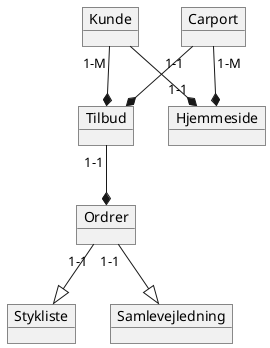 @startuml
'https://plantuml.com/class-diagram


object Kunde
object Carport
object Tilbud
object Hjemmeside
object Ordrer
object Stykliste
object Samlevejledning

Kunde --* "1-1" Hjemmeside
Carport "1-M"--* Hjemmeside
Tilbud "1-1"--* Ordrer
Ordrer "1-1" --|> Stykliste
Ordrer "1-1" --|> Samlevejledning
Carport "1-1" --* Tilbud
Kunde "1-M"--* Tilbud





@enduml